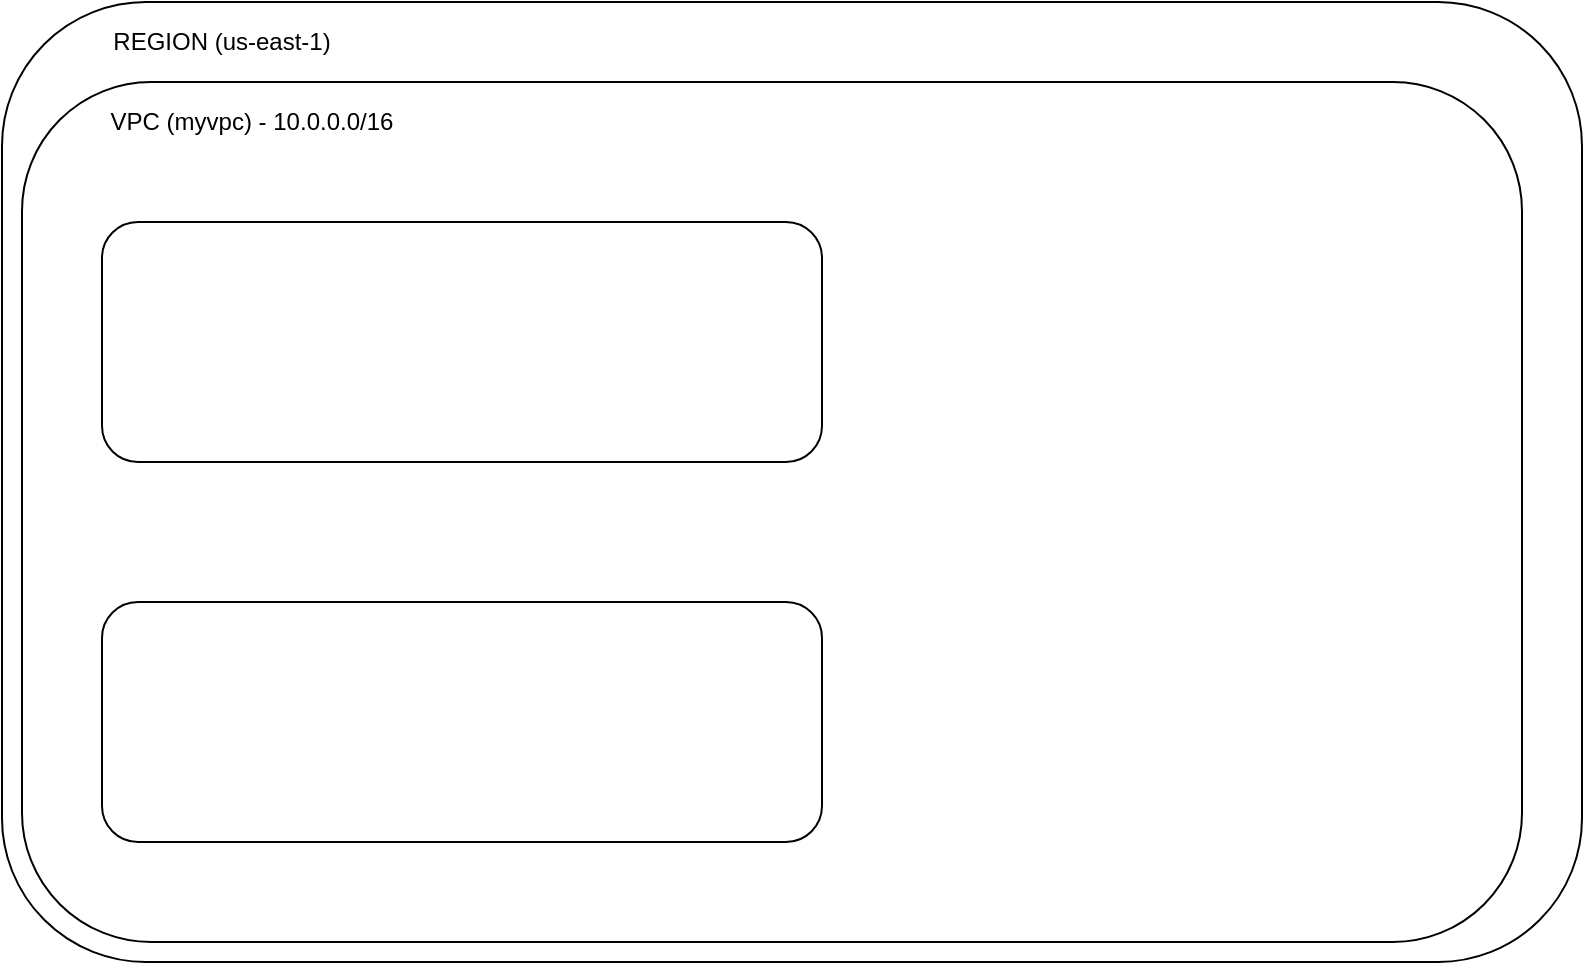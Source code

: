 <mxfile version="14.9.6" type="github"><diagram id="kQUDaVLGjMdZZQxLum1f" name="Page-1"><mxGraphModel dx="1042" dy="632" grid="1" gridSize="10" guides="1" tooltips="1" connect="1" arrows="1" fold="1" page="1" pageScale="1" pageWidth="850" pageHeight="1100" math="0" shadow="0"><root><mxCell id="0"/><mxCell id="1" parent="0"/><mxCell id="XR8BjoaxCOZ8ToUlIXKR-1" value="" style="rounded=1;whiteSpace=wrap;html=1;" vertex="1" parent="1"><mxGeometry x="120" y="80" width="790" height="480" as="geometry"/></mxCell><mxCell id="XR8BjoaxCOZ8ToUlIXKR-2" value="" style="rounded=1;whiteSpace=wrap;html=1;" vertex="1" parent="1"><mxGeometry x="130" y="120" width="750" height="430" as="geometry"/></mxCell><mxCell id="XR8BjoaxCOZ8ToUlIXKR-4" value="REGION (us-east-1)" style="text;html=1;strokeColor=none;fillColor=none;align=center;verticalAlign=middle;whiteSpace=wrap;rounded=0;" vertex="1" parent="1"><mxGeometry x="170" y="90" width="120" height="20" as="geometry"/></mxCell><mxCell id="XR8BjoaxCOZ8ToUlIXKR-5" value="VPC (myvpc) - 10.0.0.0/16" style="text;html=1;strokeColor=none;fillColor=none;align=center;verticalAlign=middle;whiteSpace=wrap;rounded=0;" vertex="1" parent="1"><mxGeometry x="160" y="130" width="170" height="20" as="geometry"/></mxCell><mxCell id="XR8BjoaxCOZ8ToUlIXKR-6" value="" style="rounded=1;whiteSpace=wrap;html=1;" vertex="1" parent="1"><mxGeometry x="170" y="190" width="360" height="120" as="geometry"/></mxCell><mxCell id="XR8BjoaxCOZ8ToUlIXKR-7" value="" style="rounded=1;whiteSpace=wrap;html=1;" vertex="1" parent="1"><mxGeometry x="170" y="380" width="360" height="120" as="geometry"/></mxCell></root></mxGraphModel></diagram></mxfile>